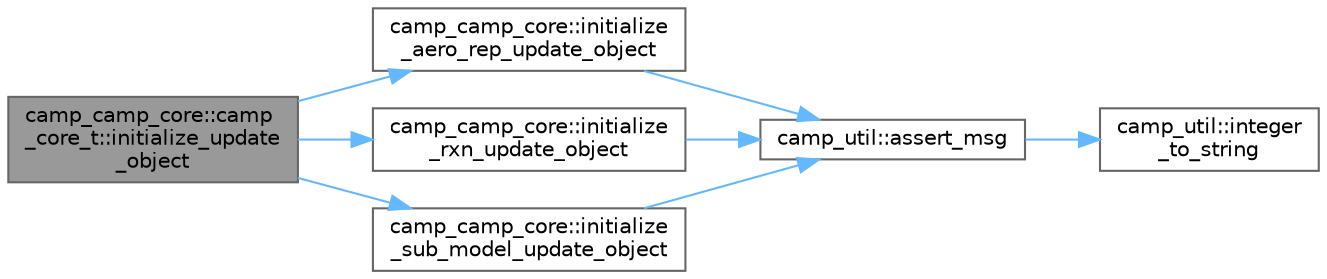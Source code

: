 digraph "camp_camp_core::camp_core_t::initialize_update_object"
{
 // LATEX_PDF_SIZE
  bgcolor="transparent";
  edge [fontname=Helvetica,fontsize=10,labelfontname=Helvetica,labelfontsize=10];
  node [fontname=Helvetica,fontsize=10,shape=box,height=0.2,width=0.4];
  rankdir="LR";
  Node1 [label="camp_camp_core::camp\l_core_t::initialize_update\l_object",height=0.2,width=0.4,color="gray40", fillcolor="grey60", style="filled", fontcolor="black",tooltip=" "];
  Node1 -> Node2 [color="steelblue1",style="solid"];
  Node2 [label="camp_camp_core::initialize\l_aero_rep_update_object",height=0.2,width=0.4,color="grey40", fillcolor="white", style="filled",URL="$namespacecamp__camp__core.html#a048e8aa3d620f11cc977a7633c5ca7e3",tooltip="Initialize an update data object for an aerosol representation."];
  Node2 -> Node3 [color="steelblue1",style="solid"];
  Node3 [label="camp_util::assert_msg",height=0.2,width=0.4,color="grey40", fillcolor="white", style="filled",URL="$namespacecamp__util.html#ab4e745d4a05763568bf773598f30e91f",tooltip="Errors unless condition_ok is true."];
  Node3 -> Node4 [color="steelblue1",style="solid"];
  Node4 [label="camp_util::integer\l_to_string",height=0.2,width=0.4,color="grey40", fillcolor="white", style="filled",URL="$namespacecamp__util.html#acd72e4626dcfefffaa08c42cfa7949bc",tooltip="Convert an integer to a string format."];
  Node1 -> Node5 [color="steelblue1",style="solid"];
  Node5 [label="camp_camp_core::initialize\l_rxn_update_object",height=0.2,width=0.4,color="grey40", fillcolor="white", style="filled",URL="$namespacecamp__camp__core.html#a94f34a7d8629869fcebd9dfcf036cdb8",tooltip="Initialize an update data object for a reaction."];
  Node5 -> Node3 [color="steelblue1",style="solid"];
  Node1 -> Node6 [color="steelblue1",style="solid"];
  Node6 [label="camp_camp_core::initialize\l_sub_model_update_object",height=0.2,width=0.4,color="grey40", fillcolor="white", style="filled",URL="$namespacecamp__camp__core.html#af184d87f847c14093e3378711dd86f63",tooltip="Initialize an update data object for a sub model."];
  Node6 -> Node3 [color="steelblue1",style="solid"];
}
